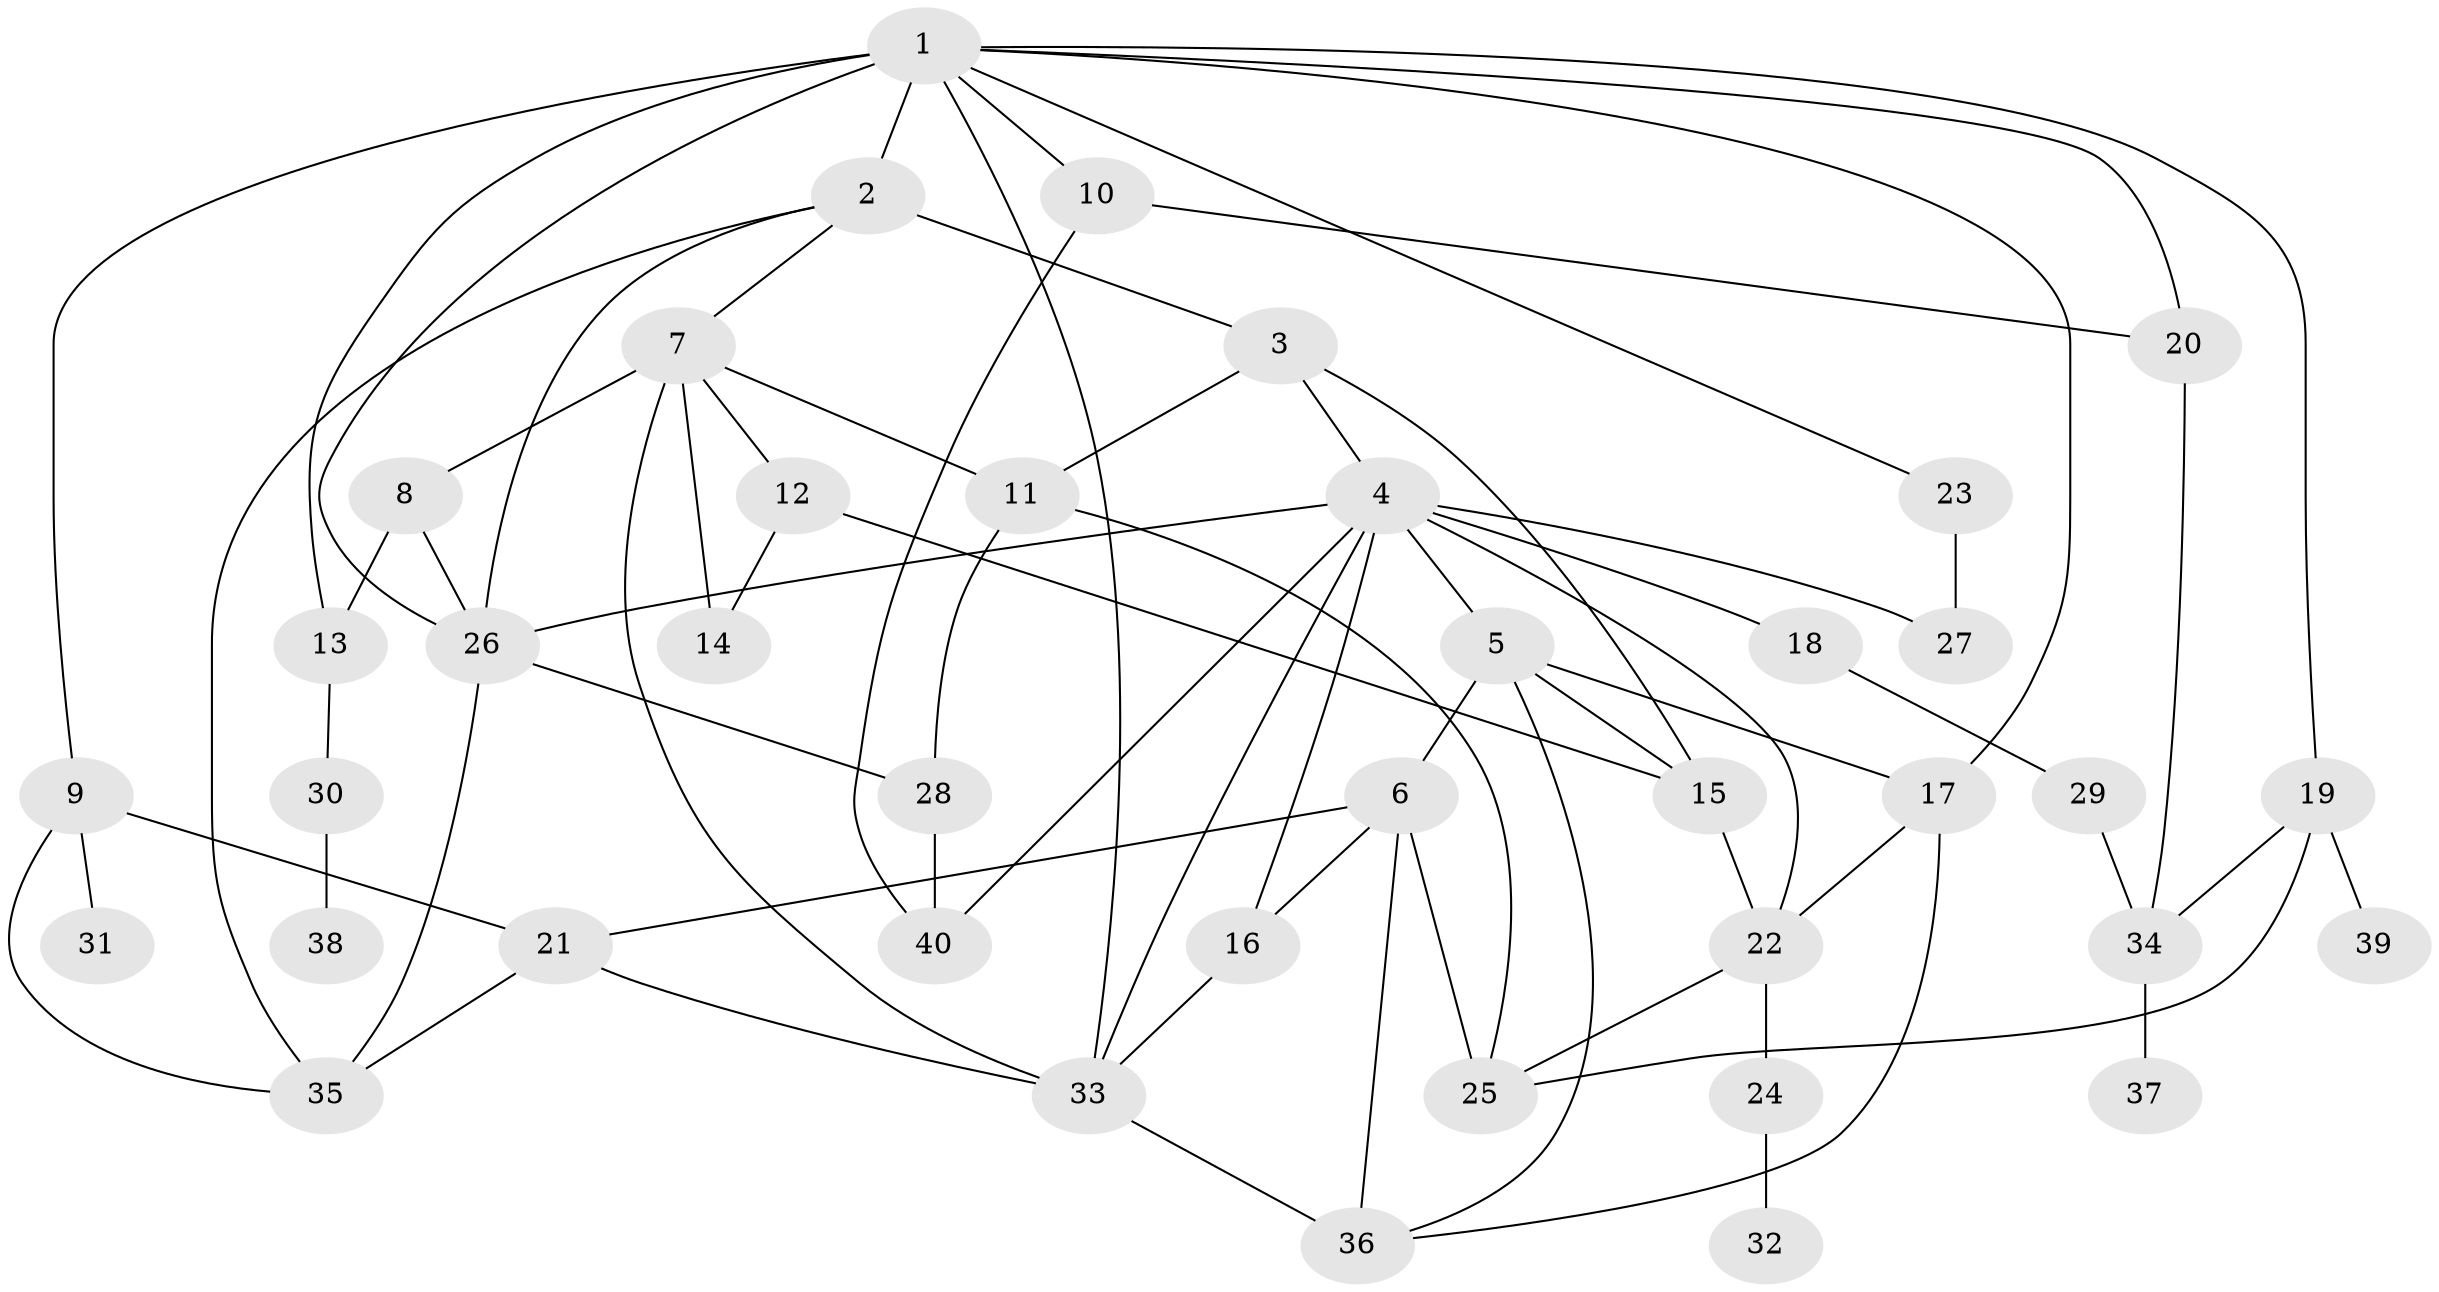 // original degree distribution, {2: 0.21428571428571427, 8: 0.01020408163265306, 5: 0.12244897959183673, 3: 0.30612244897959184, 4: 0.061224489795918366, 1: 0.2653061224489796, 7: 0.02040816326530612}
// Generated by graph-tools (version 1.1) at 2025/49/03/04/25 22:49:10]
// undirected, 40 vertices, 72 edges
graph export_dot {
  node [color=gray90,style=filled];
  1;
  2;
  3;
  4;
  5;
  6;
  7;
  8;
  9;
  10;
  11;
  12;
  13;
  14;
  15;
  16;
  17;
  18;
  19;
  20;
  21;
  22;
  23;
  24;
  25;
  26;
  27;
  28;
  29;
  30;
  31;
  32;
  33;
  34;
  35;
  36;
  37;
  38;
  39;
  40;
  1 -- 2 [weight=3.0];
  1 -- 9 [weight=1.0];
  1 -- 10 [weight=1.0];
  1 -- 13 [weight=1.0];
  1 -- 17 [weight=1.0];
  1 -- 19 [weight=1.0];
  1 -- 20 [weight=1.0];
  1 -- 23 [weight=1.0];
  1 -- 26 [weight=1.0];
  1 -- 33 [weight=1.0];
  2 -- 3 [weight=1.0];
  2 -- 7 [weight=1.0];
  2 -- 26 [weight=1.0];
  2 -- 35 [weight=1.0];
  3 -- 4 [weight=1.0];
  3 -- 11 [weight=1.0];
  3 -- 15 [weight=1.0];
  4 -- 5 [weight=1.0];
  4 -- 16 [weight=1.0];
  4 -- 18 [weight=1.0];
  4 -- 22 [weight=1.0];
  4 -- 26 [weight=1.0];
  4 -- 27 [weight=1.0];
  4 -- 33 [weight=1.0];
  4 -- 40 [weight=1.0];
  5 -- 6 [weight=1.0];
  5 -- 15 [weight=1.0];
  5 -- 17 [weight=1.0];
  5 -- 36 [weight=1.0];
  6 -- 16 [weight=1.0];
  6 -- 21 [weight=1.0];
  6 -- 25 [weight=1.0];
  6 -- 36 [weight=1.0];
  7 -- 8 [weight=1.0];
  7 -- 11 [weight=1.0];
  7 -- 12 [weight=1.0];
  7 -- 14 [weight=1.0];
  7 -- 33 [weight=2.0];
  8 -- 13 [weight=2.0];
  8 -- 26 [weight=1.0];
  9 -- 21 [weight=1.0];
  9 -- 31 [weight=1.0];
  9 -- 35 [weight=1.0];
  10 -- 20 [weight=1.0];
  10 -- 40 [weight=1.0];
  11 -- 25 [weight=1.0];
  11 -- 28 [weight=1.0];
  12 -- 14 [weight=1.0];
  12 -- 15 [weight=1.0];
  13 -- 30 [weight=1.0];
  15 -- 22 [weight=1.0];
  16 -- 33 [weight=1.0];
  17 -- 22 [weight=1.0];
  17 -- 36 [weight=1.0];
  18 -- 29 [weight=1.0];
  19 -- 25 [weight=1.0];
  19 -- 34 [weight=1.0];
  19 -- 39 [weight=1.0];
  20 -- 34 [weight=1.0];
  21 -- 33 [weight=1.0];
  21 -- 35 [weight=1.0];
  22 -- 24 [weight=1.0];
  22 -- 25 [weight=1.0];
  23 -- 27 [weight=2.0];
  24 -- 32 [weight=1.0];
  26 -- 28 [weight=1.0];
  26 -- 35 [weight=1.0];
  28 -- 40 [weight=1.0];
  29 -- 34 [weight=1.0];
  30 -- 38 [weight=1.0];
  33 -- 36 [weight=2.0];
  34 -- 37 [weight=1.0];
}
